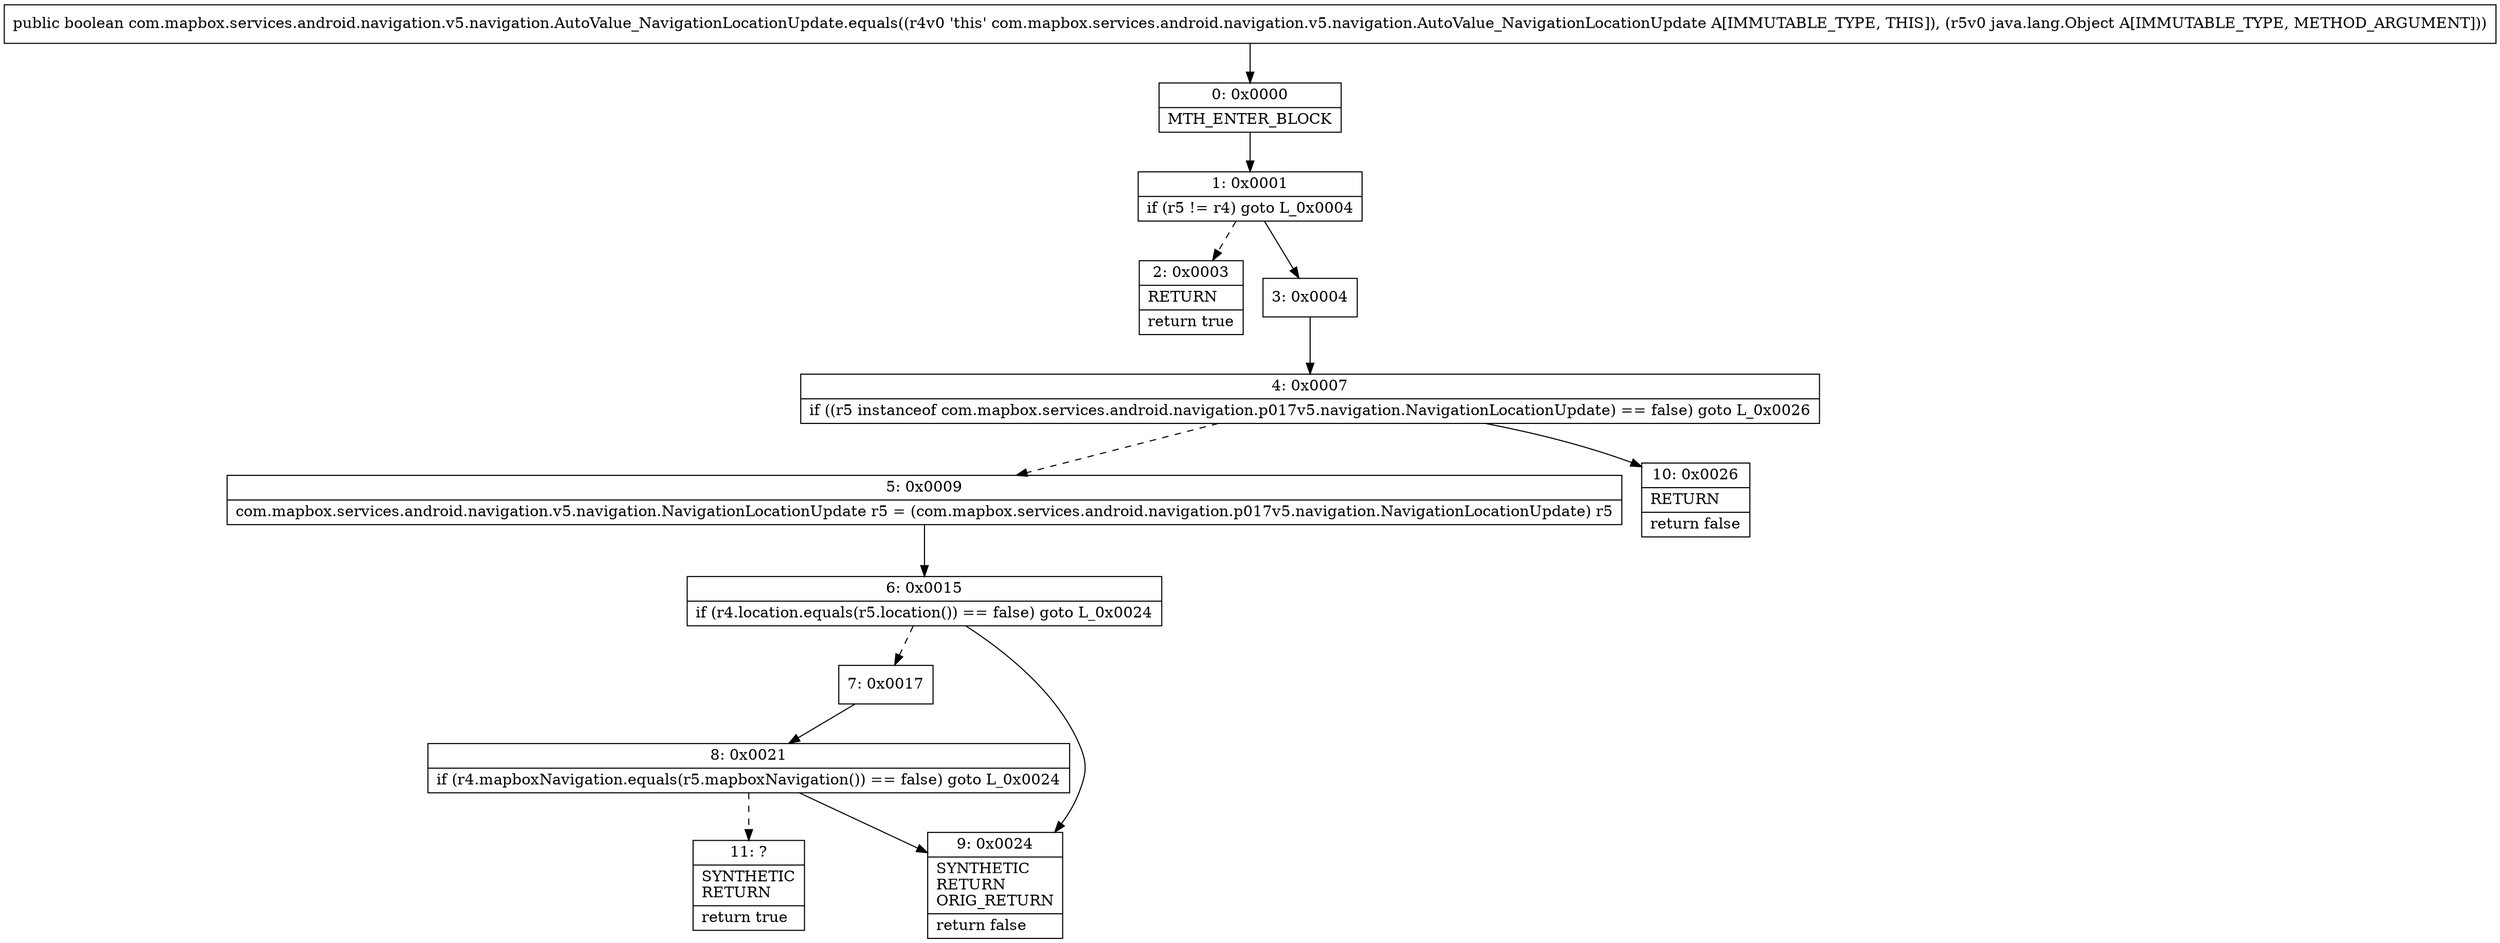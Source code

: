 digraph "CFG forcom.mapbox.services.android.navigation.v5.navigation.AutoValue_NavigationLocationUpdate.equals(Ljava\/lang\/Object;)Z" {
Node_0 [shape=record,label="{0\:\ 0x0000|MTH_ENTER_BLOCK\l}"];
Node_1 [shape=record,label="{1\:\ 0x0001|if (r5 != r4) goto L_0x0004\l}"];
Node_2 [shape=record,label="{2\:\ 0x0003|RETURN\l|return true\l}"];
Node_3 [shape=record,label="{3\:\ 0x0004}"];
Node_4 [shape=record,label="{4\:\ 0x0007|if ((r5 instanceof com.mapbox.services.android.navigation.p017v5.navigation.NavigationLocationUpdate) == false) goto L_0x0026\l}"];
Node_5 [shape=record,label="{5\:\ 0x0009|com.mapbox.services.android.navigation.v5.navigation.NavigationLocationUpdate r5 = (com.mapbox.services.android.navigation.p017v5.navigation.NavigationLocationUpdate) r5\l}"];
Node_6 [shape=record,label="{6\:\ 0x0015|if (r4.location.equals(r5.location()) == false) goto L_0x0024\l}"];
Node_7 [shape=record,label="{7\:\ 0x0017}"];
Node_8 [shape=record,label="{8\:\ 0x0021|if (r4.mapboxNavigation.equals(r5.mapboxNavigation()) == false) goto L_0x0024\l}"];
Node_9 [shape=record,label="{9\:\ 0x0024|SYNTHETIC\lRETURN\lORIG_RETURN\l|return false\l}"];
Node_10 [shape=record,label="{10\:\ 0x0026|RETURN\l|return false\l}"];
Node_11 [shape=record,label="{11\:\ ?|SYNTHETIC\lRETURN\l|return true\l}"];
MethodNode[shape=record,label="{public boolean com.mapbox.services.android.navigation.v5.navigation.AutoValue_NavigationLocationUpdate.equals((r4v0 'this' com.mapbox.services.android.navigation.v5.navigation.AutoValue_NavigationLocationUpdate A[IMMUTABLE_TYPE, THIS]), (r5v0 java.lang.Object A[IMMUTABLE_TYPE, METHOD_ARGUMENT])) }"];
MethodNode -> Node_0;
Node_0 -> Node_1;
Node_1 -> Node_2[style=dashed];
Node_1 -> Node_3;
Node_3 -> Node_4;
Node_4 -> Node_5[style=dashed];
Node_4 -> Node_10;
Node_5 -> Node_6;
Node_6 -> Node_7[style=dashed];
Node_6 -> Node_9;
Node_7 -> Node_8;
Node_8 -> Node_9;
Node_8 -> Node_11[style=dashed];
}

